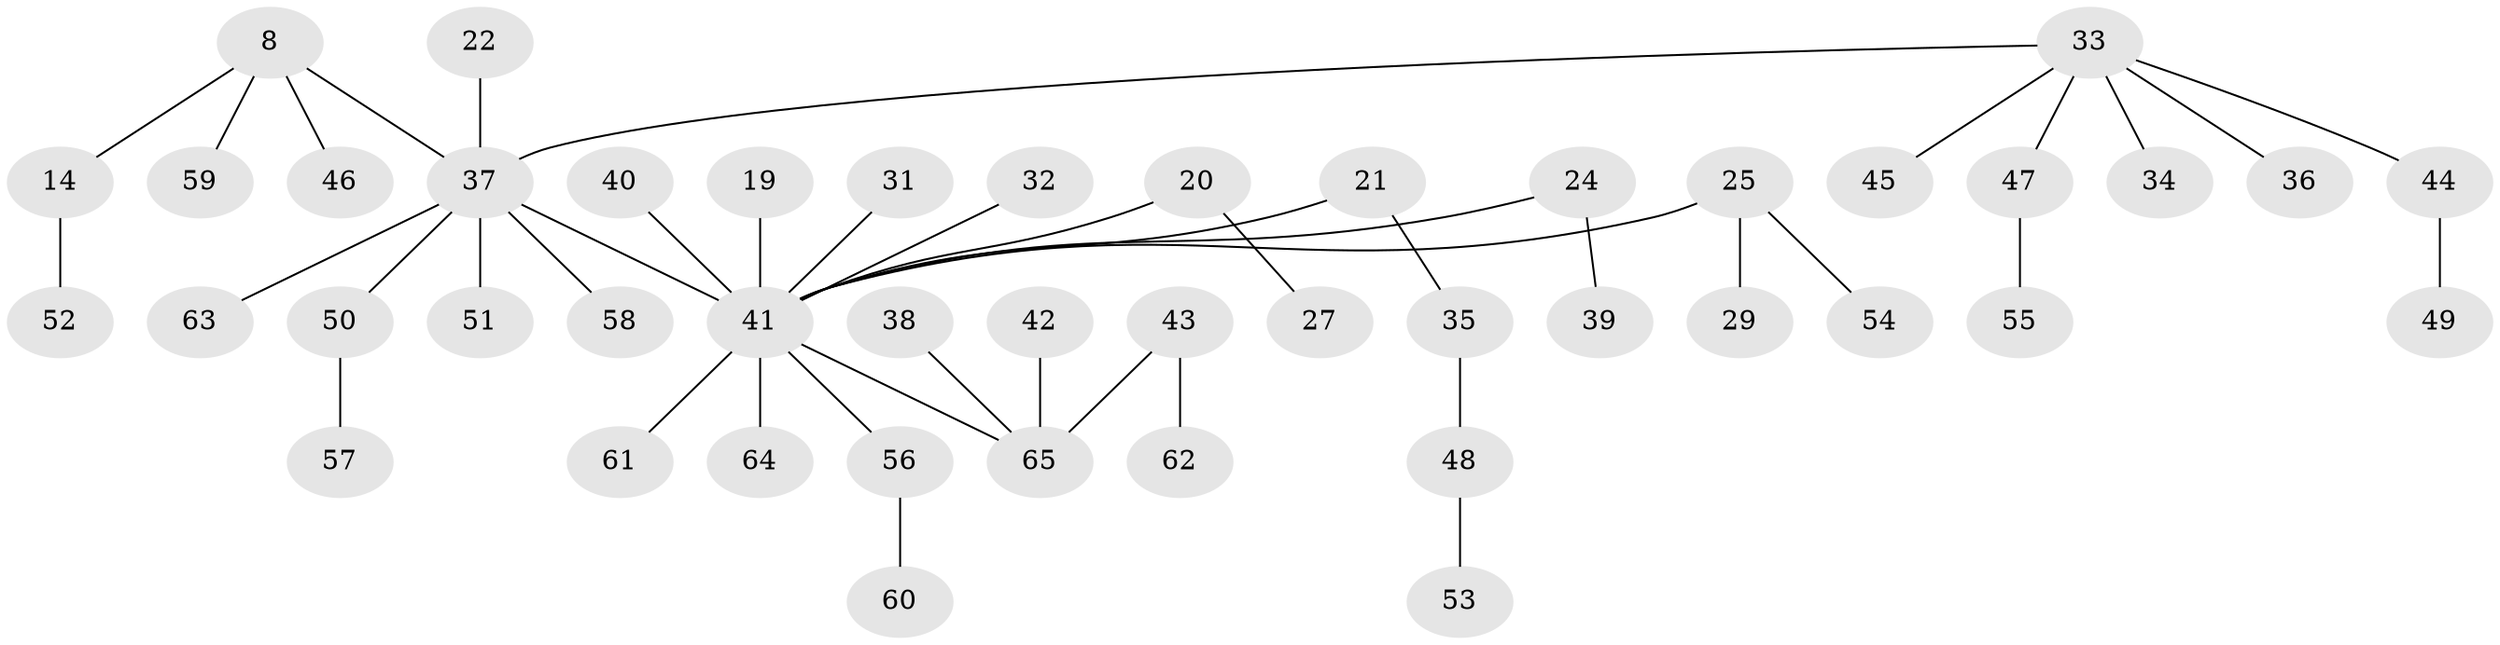 // original degree distribution, {5: 0.046153846153846156, 4: 0.046153846153846156, 3: 0.09230769230769231, 2: 0.27692307692307694, 6: 0.015384615384615385, 1: 0.5076923076923077, 8: 0.015384615384615385}
// Generated by graph-tools (version 1.1) at 2025/56/03/04/25 21:56:19]
// undirected, 45 vertices, 44 edges
graph export_dot {
graph [start="1"]
  node [color=gray90,style=filled];
  8;
  14;
  19;
  20;
  21;
  22;
  24;
  25 [super="+23"];
  27;
  29;
  31;
  32;
  33 [super="+30+10+15"];
  34;
  35;
  36;
  37 [super="+3+2"];
  38;
  39;
  40;
  41 [super="+1+5+18+12+28+16+17"];
  42;
  43;
  44;
  45;
  46;
  47;
  48;
  49;
  50;
  51;
  52;
  53;
  54;
  55;
  56;
  57;
  58;
  59;
  60;
  61;
  62;
  63;
  64;
  65 [super="+26"];
  8 -- 14;
  8 -- 46;
  8 -- 59;
  8 -- 37;
  14 -- 52;
  19 -- 41;
  20 -- 27;
  20 -- 41;
  21 -- 35;
  21 -- 41;
  22 -- 37;
  24 -- 39;
  24 -- 41;
  25 -- 54;
  25 -- 29;
  25 -- 41;
  31 -- 41;
  32 -- 41;
  33 -- 44;
  33 -- 34;
  33 -- 36;
  33 -- 47;
  33 -- 45;
  33 -- 37;
  35 -- 48;
  37 -- 50;
  37 -- 63;
  37 -- 51;
  37 -- 58;
  37 -- 41;
  38 -- 65;
  40 -- 41;
  41 -- 65;
  41 -- 64;
  41 -- 56;
  41 -- 61;
  42 -- 65;
  43 -- 62;
  43 -- 65;
  44 -- 49;
  47 -- 55;
  48 -- 53;
  50 -- 57;
  56 -- 60;
}
